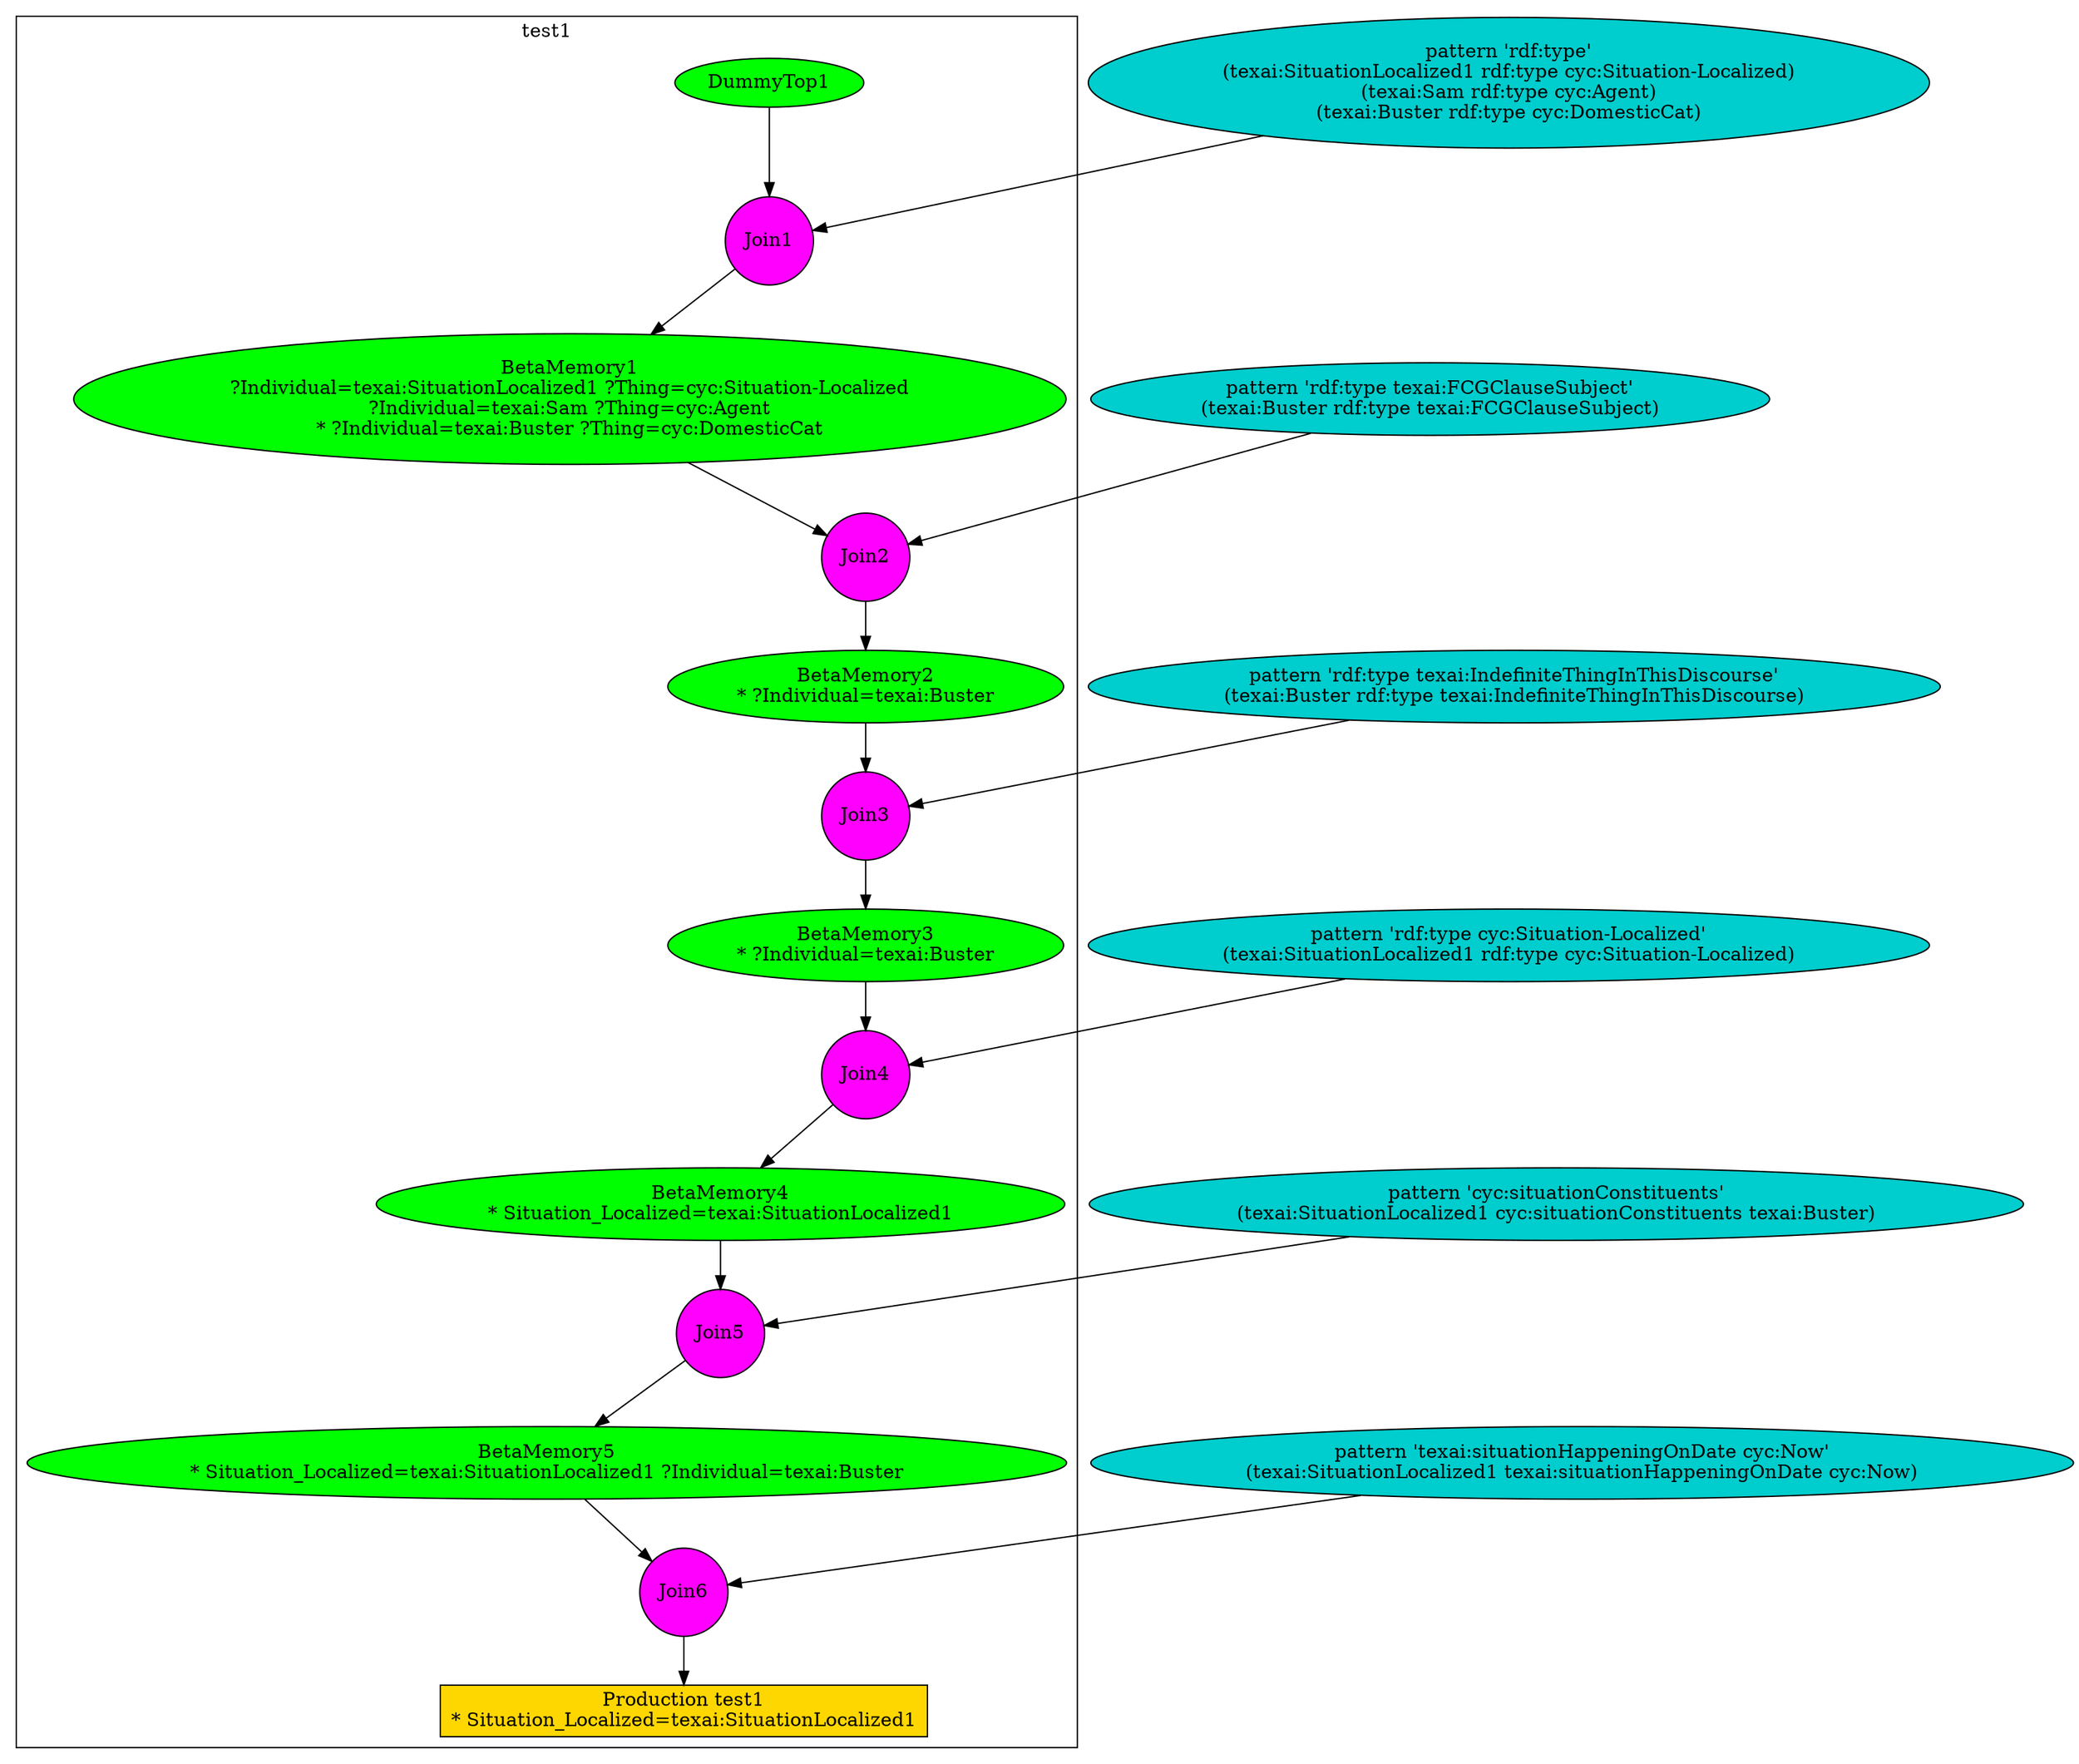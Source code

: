 digraph "rete-graph7a" {
  ratio = "auto" ;
  mincross = 2.0 ;
subgraph cluster_test1 {
  label = "test1"
  N1 [

    style = filled
    fillcolor = green
    label = "DummyTop1" ];
  N2 [

    shape = circle fixedsize = true height = 0.9
    style = filled
    fillcolor = magenta
    label = "Join1" ];
  N3 [

    style = filled
    fillcolor = green
    label = "BetaMemory1\n?Individual=texai:SituationLocalized1 ?Thing=cyc:Situation-Localized\n?Individual=texai:Sam ?Thing=cyc:Agent\n* ?Individual=texai:Buster ?Thing=cyc:DomesticCat" ];
  N4 [

    shape = circle fixedsize = true height = 0.9
    style = filled
    fillcolor = magenta
    label = "Join2" ];
  N5 [

    style = filled
    fillcolor = green
    label = "BetaMemory2\n* ?Individual=texai:Buster" ];
  N6 [

    shape = circle fixedsize = true height = 0.9
    style = filled
    fillcolor = magenta
    label = "Join3" ];
  N7 [

    style = filled
    fillcolor = green
    label = "BetaMemory3\n* ?Individual=texai:Buster" ];
  N8 [

    shape = circle fixedsize = true height = 0.9
    style = filled
    fillcolor = magenta
    label = "Join4" ];
  N9 [

    style = filled
    fillcolor = green
    label = "BetaMemory4\n* Situation_Localized=texai:SituationLocalized1" ];
  N10 [

    shape = circle fixedsize = true height = 0.9
    style = filled
    fillcolor = magenta
    label = "Join5" ];
  N11 [

    style = filled
    fillcolor = green
    label = "BetaMemory5\n* Situation_Localized=texai:SituationLocalized1 ?Individual=texai:Buster" ];
  N12 [

    shape = circle fixedsize = true height = 0.9
    style = filled
    fillcolor = magenta
    label = "Join6" ];
  N13 [

    shape = box
    style = filled
    fillcolor = gold
    label = "Production test1\n* Situation_Localized=texai:SituationLocalized1" ];
  N1 -> N2;
  N2 -> N3;
  N3 -> N4;
  N4 -> N5;
  N5 -> N6;
  N6 -> N7;
  N7 -> N8;
  N8 -> N9;
  N9 -> N10;
  N10 -> N11;
  N11 -> N12;
  N12 -> N13;
}
  N15 [
    style = filled
    fillcolor = cyan3
    label = "pattern 'cyc:situationConstituents'\n(texai:SituationLocalized1 cyc:situationConstituents texai:Buster)" ];
  N15 -> N10;
  N16 [
    style = filled
    fillcolor = cyan3
    label = "pattern 'rdf:type'\n(texai:SituationLocalized1 rdf:type cyc:Situation-Localized)\n(texai:Sam rdf:type cyc:Agent)\n(texai:Buster rdf:type cyc:DomesticCat)" ];
  N16 -> N2;
  N17 [
    style = filled
    fillcolor = cyan3
    label = "pattern 'rdf:type cyc:Situation-Localized'\n(texai:SituationLocalized1 rdf:type cyc:Situation-Localized)" ];
  N17 -> N8;
  N18 [
    style = filled
    fillcolor = cyan3
    label = "pattern 'rdf:type texai:FCGClauseSubject'\n(texai:Buster rdf:type texai:FCGClauseSubject)" ];
  N18 -> N4;
  N19 [
    style = filled
    fillcolor = cyan3
    label = "pattern 'rdf:type texai:IndefiniteThingInThisDiscourse'\n(texai:Buster rdf:type texai:IndefiniteThingInThisDiscourse)" ];
  N19 -> N6;
  N20 [
    style = filled
    fillcolor = cyan3
    label = "pattern 'texai:situationHappeningOnDate cyc:Now'\n(texai:SituationLocalized1 texai:situationHappeningOnDate cyc:Now)" ];
  N20 -> N12;
}
